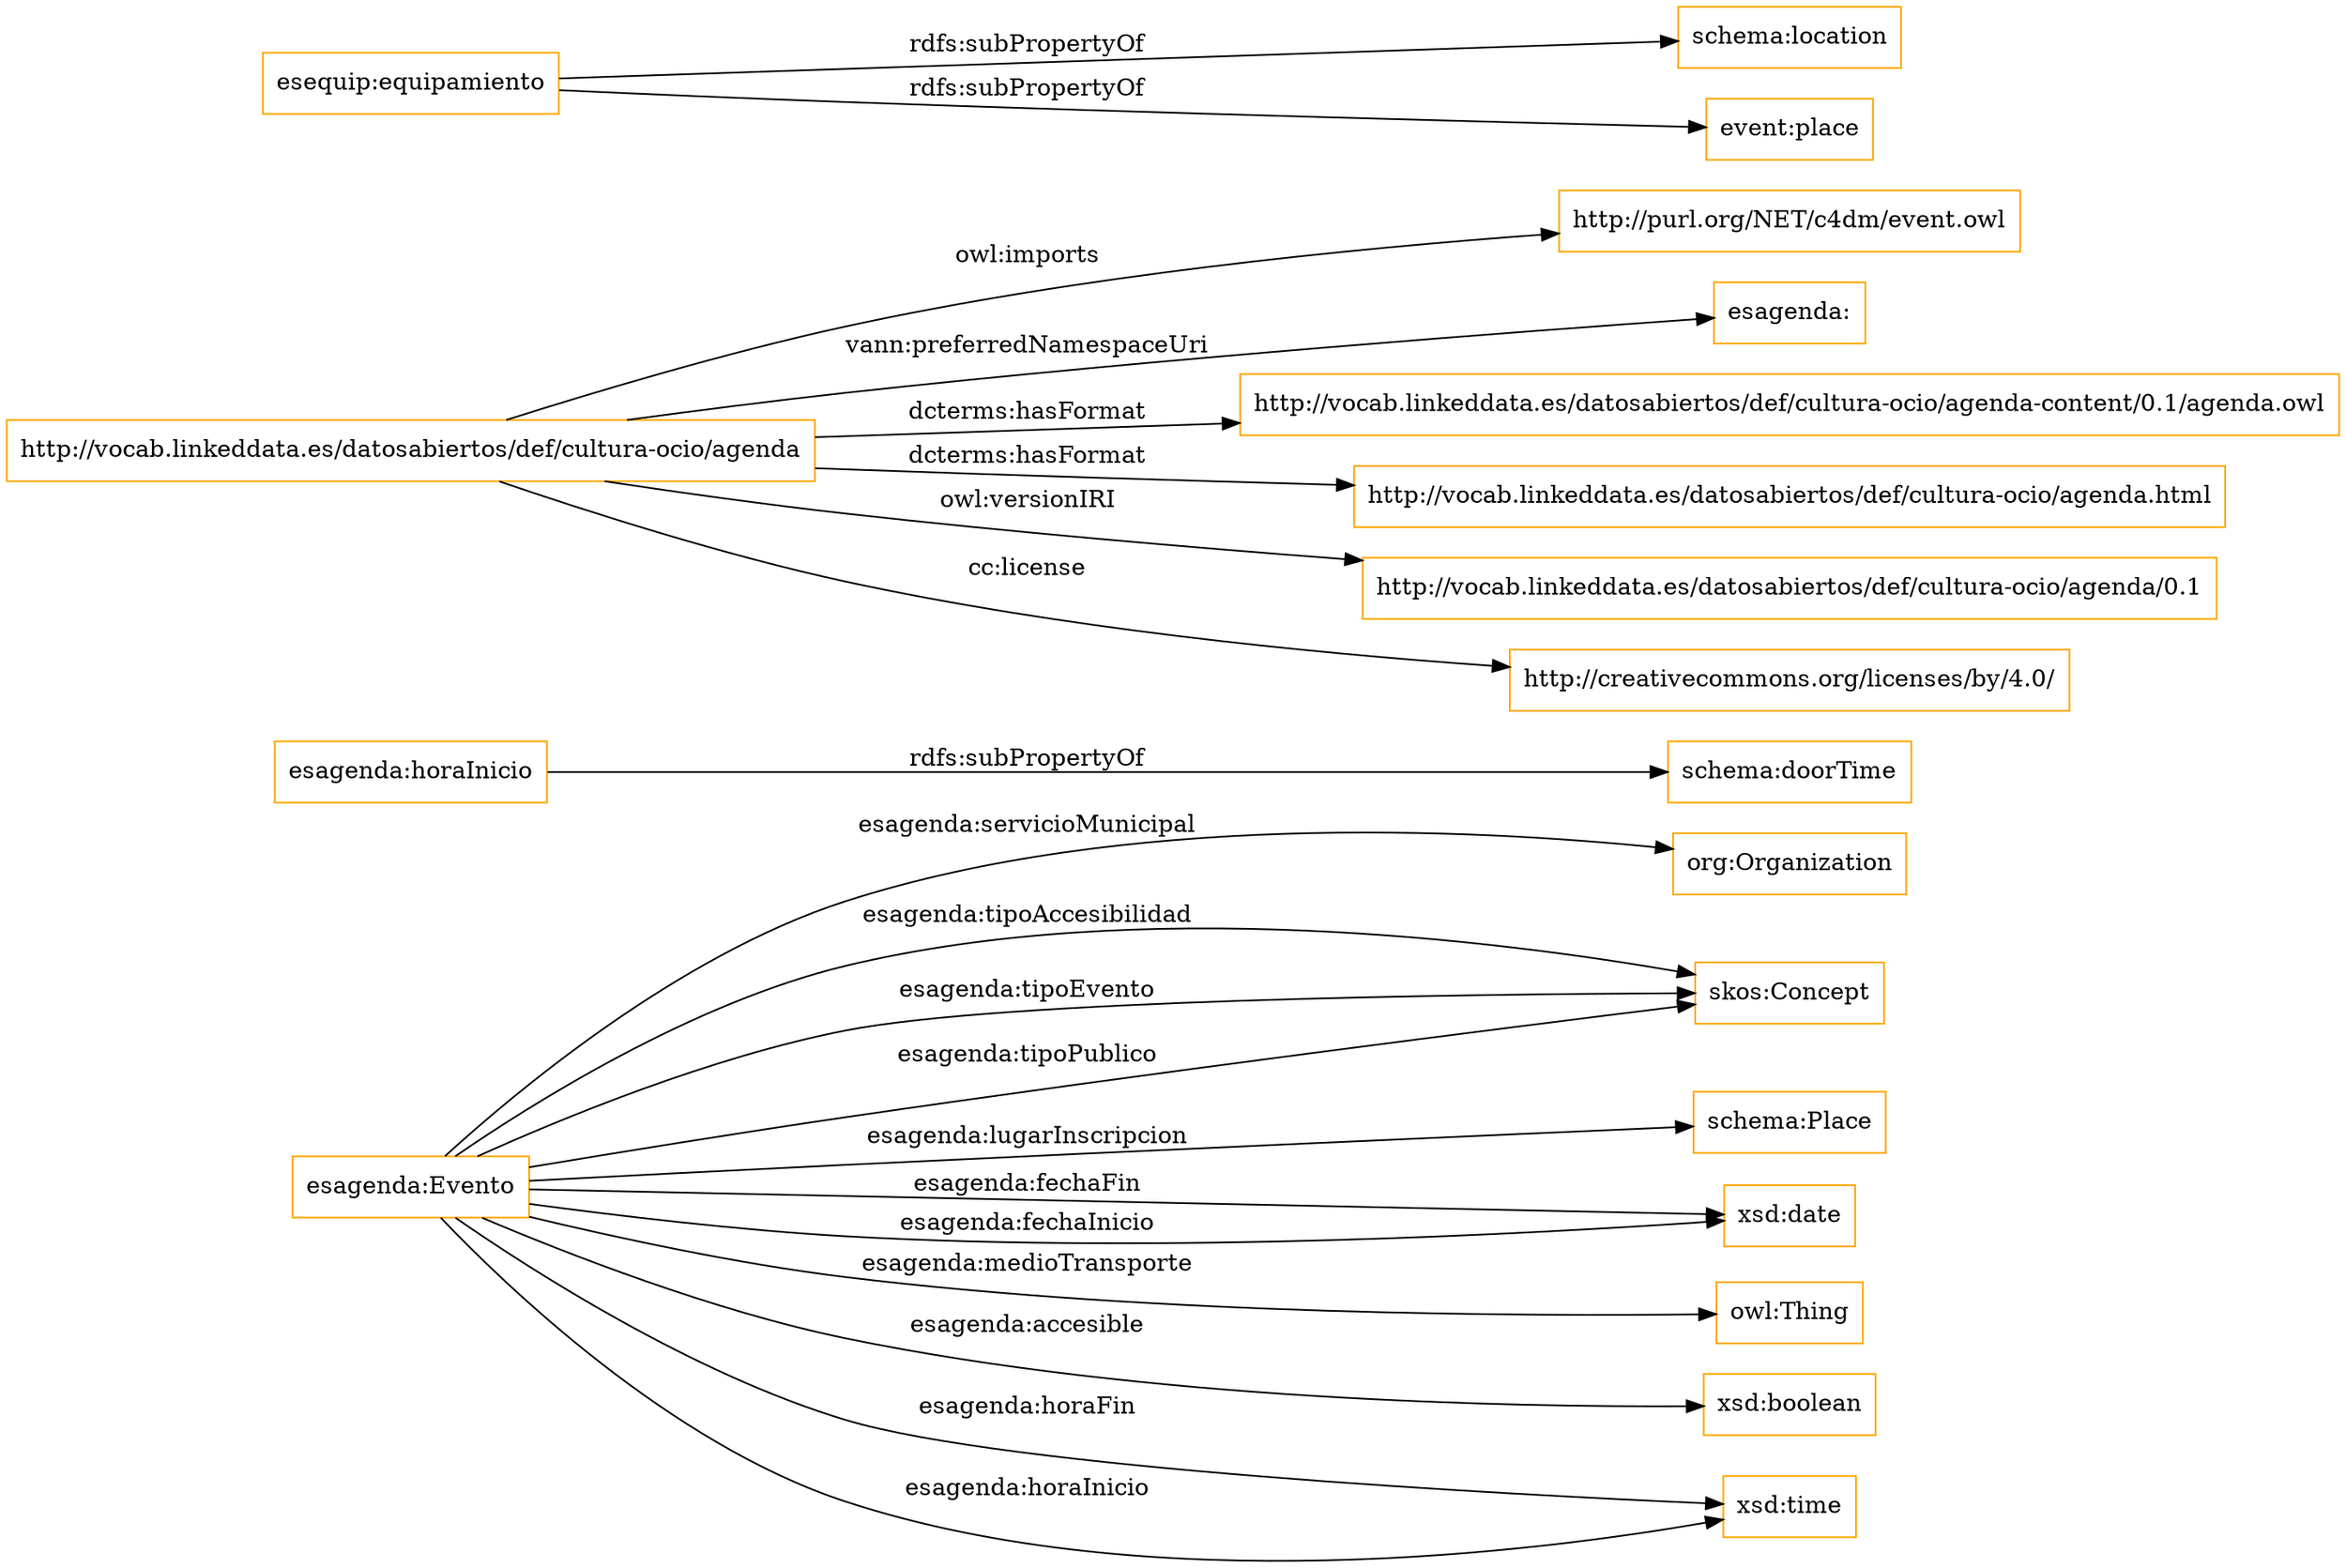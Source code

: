 digraph ar2dtool_diagram { 
rankdir=LR;
size="1501"
node [shape = rectangle, color="orange"]; "org:Organization" "skos:Concept" "esagenda:Evento" "schema:Place" ; /*classes style*/
	"esagenda:horaInicio" -> "schema:doorTime" [ label = "rdfs:subPropertyOf" ];
	"http://vocab.linkeddata.es/datosabiertos/def/cultura-ocio/agenda" -> "http://purl.org/NET/c4dm/event.owl" [ label = "owl:imports" ];
	"http://vocab.linkeddata.es/datosabiertos/def/cultura-ocio/agenda" -> "esagenda:" [ label = "vann:preferredNamespaceUri" ];
	"http://vocab.linkeddata.es/datosabiertos/def/cultura-ocio/agenda" -> "http://vocab.linkeddata.es/datosabiertos/def/cultura-ocio/agenda-content/0.1/agenda.owl" [ label = "dcterms:hasFormat" ];
	"http://vocab.linkeddata.es/datosabiertos/def/cultura-ocio/agenda" -> "http://vocab.linkeddata.es/datosabiertos/def/cultura-ocio/agenda.html" [ label = "dcterms:hasFormat" ];
	"http://vocab.linkeddata.es/datosabiertos/def/cultura-ocio/agenda" -> "http://vocab.linkeddata.es/datosabiertos/def/cultura-ocio/agenda/0.1" [ label = "owl:versionIRI" ];
	"http://vocab.linkeddata.es/datosabiertos/def/cultura-ocio/agenda" -> "http://creativecommons.org/licenses/by/4.0/" [ label = "cc:license" ];
	"esequip:equipamiento" -> "schema:location" [ label = "rdfs:subPropertyOf" ];
	"esequip:equipamiento" -> "event:place" [ label = "rdfs:subPropertyOf" ];
	"esagenda:Evento" -> "skos:Concept" [ label = "esagenda:tipoAccesibilidad" ];
	"esagenda:Evento" -> "skos:Concept" [ label = "esagenda:tipoEvento" ];
	"esagenda:Evento" -> "schema:Place" [ label = "esagenda:lugarInscripcion" ];
	"esagenda:Evento" -> "xsd:date" [ label = "esagenda:fechaFin" ];
	"esagenda:Evento" -> "owl:Thing" [ label = "esagenda:medioTransporte" ];
	"esagenda:Evento" -> "xsd:boolean" [ label = "esagenda:accesible" ];
	"esagenda:Evento" -> "xsd:date" [ label = "esagenda:fechaInicio" ];
	"esagenda:Evento" -> "xsd:time" [ label = "esagenda:horaFin" ];
	"esagenda:Evento" -> "org:Organization" [ label = "esagenda:servicioMunicipal" ];
	"esagenda:Evento" -> "skos:Concept" [ label = "esagenda:tipoPublico" ];
	"esagenda:Evento" -> "xsd:time" [ label = "esagenda:horaInicio" ];

}
